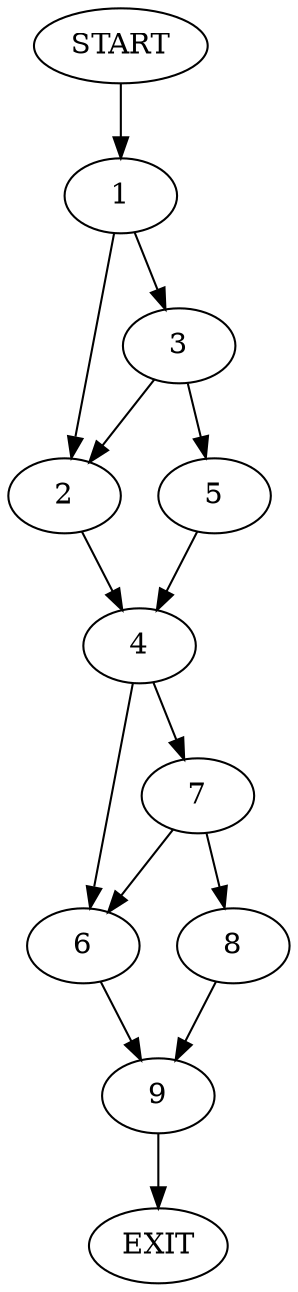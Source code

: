 digraph {
0 [label="START"]
10 [label="EXIT"]
0 -> 1
1 -> 2
1 -> 3
2 -> 4
3 -> 2
3 -> 5
5 -> 4
4 -> 6
4 -> 7
7 -> 6
7 -> 8
6 -> 9
8 -> 9
9 -> 10
}
